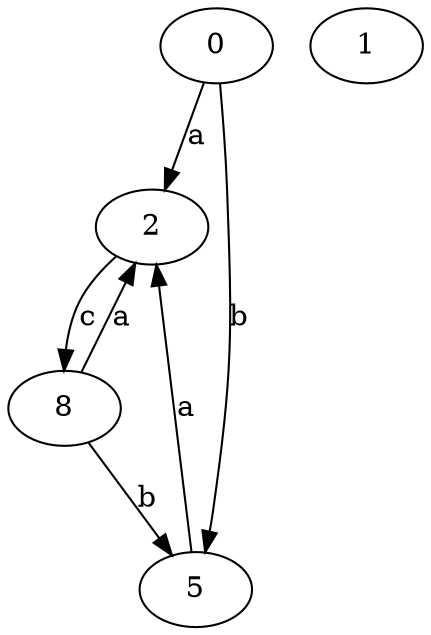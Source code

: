 strict digraph  {
0;
1;
2;
5;
8;
0 -> 2  [label=a];
0 -> 5  [label=b];
2 -> 8  [label=c];
5 -> 2  [label=a];
8 -> 2  [label=a];
8 -> 5  [label=b];
}
